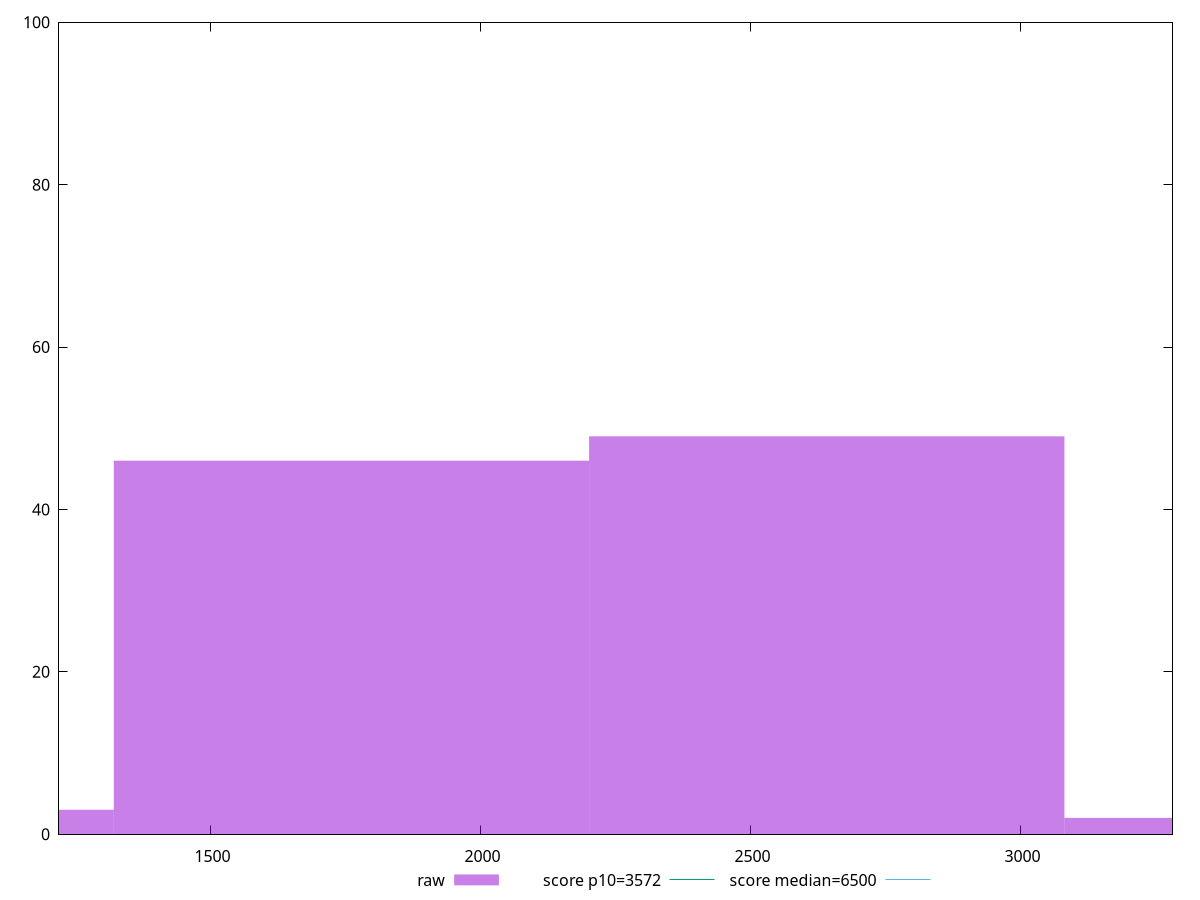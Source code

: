reset

$raw <<EOF
2641.3516557979524 49
880.4505519326508 3
1760.9011038653016 46
3521.802207730603 2
EOF

set key outside below
set boxwidth 880.4505519326508
set xrange [1219.176:3281.76]
set yrange [0:100]
set trange [0:100]
set style fill transparent solid 0.5 noborder

set parametric
set terminal svg size 640, 490 enhanced background rgb 'white'
set output "report/report_00029_2021-02-24T13-36-40.390Z/first-cpu-idle/samples/agenda/raw/histogram.svg"

plot $raw title "raw" with boxes, \
     3572,t title "score p10=3572", \
     6500,t title "score median=6500"

reset
